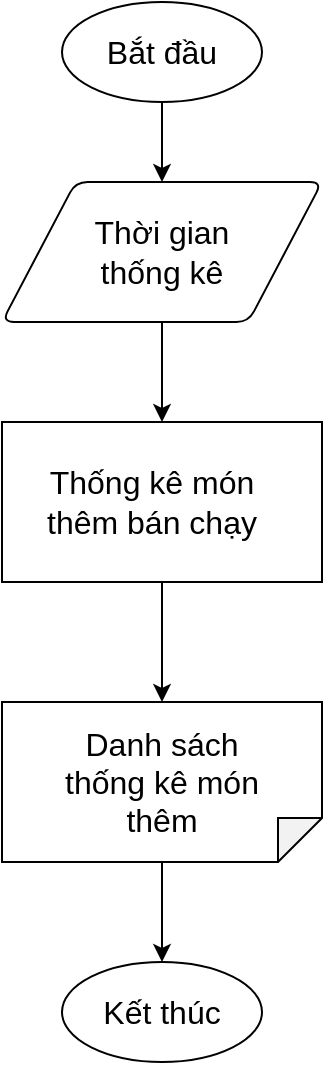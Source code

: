 <mxfile version="16.4.11" type="device"><diagram id="jQPGQIzFUVJGFa8voNB4" name="Page-1"><mxGraphModel dx="1038" dy="641" grid="1" gridSize="10" guides="1" tooltips="1" connect="1" arrows="1" fold="1" page="1" pageScale="1" pageWidth="850" pageHeight="1100" math="0" shadow="0"><root><mxCell id="0"/><mxCell id="1" parent="0"/><mxCell id="s2vi9mvox-uHo5OOFPQc-1" value="" style="strokeWidth=1;html=1;shape=mxgraph.flowchart.start_1;whiteSpace=wrap;fontStyle=0;fontSize=16;" vertex="1" parent="1"><mxGeometry x="320" y="90" width="100" height="50" as="geometry"/></mxCell><mxCell id="s2vi9mvox-uHo5OOFPQc-2" value="&lt;span style=&quot;font-size: 16px;&quot;&gt;&lt;font style=&quot;font-size: 16px;&quot;&gt;Bắt đầu&lt;/font&gt;&lt;/span&gt;" style="text;html=1;strokeColor=none;fillColor=none;align=center;verticalAlign=middle;whiteSpace=wrap;rounded=0;strokeWidth=1;fontStyle=0;fontSize=16;" vertex="1" parent="1"><mxGeometry x="340" y="100" width="60" height="30" as="geometry"/></mxCell><mxCell id="s2vi9mvox-uHo5OOFPQc-3" value="" style="endArrow=classic;html=1;rounded=0;fontSize=16;exitX=0.5;exitY=1;exitDx=0;exitDy=0;exitPerimeter=0;fontStyle=0;strokeWidth=1;" edge="1" parent="1" source="s2vi9mvox-uHo5OOFPQc-1"><mxGeometry width="50" height="50" relative="1" as="geometry"><mxPoint x="410" y="390" as="sourcePoint"/><mxPoint x="370" y="180" as="targetPoint"/></mxGeometry></mxCell><mxCell id="s2vi9mvox-uHo5OOFPQc-4" value="" style="shape=parallelogram;html=1;strokeWidth=1;perimeter=parallelogramPerimeter;whiteSpace=wrap;rounded=1;arcSize=12;size=0.23;fontSize=16;fontStyle=0" vertex="1" parent="1"><mxGeometry x="290" y="180" width="160" height="70" as="geometry"/></mxCell><mxCell id="s2vi9mvox-uHo5OOFPQc-5" value="Thời gian thống kê" style="text;html=1;strokeColor=none;fillColor=none;align=center;verticalAlign=middle;whiteSpace=wrap;rounded=0;fontSize=16;fontStyle=0;strokeWidth=1;" vertex="1" parent="1"><mxGeometry x="320" y="200" width="100" height="30" as="geometry"/></mxCell><mxCell id="s2vi9mvox-uHo5OOFPQc-6" value="" style="endArrow=classic;html=1;rounded=0;fontSize=16;strokeWidth=1;" edge="1" parent="1"><mxGeometry width="50" height="50" relative="1" as="geometry"><mxPoint x="370" y="250" as="sourcePoint"/><mxPoint x="370" y="300" as="targetPoint"/></mxGeometry></mxCell><mxCell id="s2vi9mvox-uHo5OOFPQc-7" value="" style="rounded=0;whiteSpace=wrap;html=1;fontSize=16;strokeWidth=1;" vertex="1" parent="1"><mxGeometry x="290" y="300" width="160" height="80" as="geometry"/></mxCell><mxCell id="s2vi9mvox-uHo5OOFPQc-8" value="Thống kê món thêm bán chạy" style="text;html=1;strokeColor=none;fillColor=none;align=center;verticalAlign=middle;whiteSpace=wrap;rounded=0;fontSize=16;fontStyle=0;strokeWidth=1;" vertex="1" parent="1"><mxGeometry x="305" y="325" width="120" height="30" as="geometry"/></mxCell><mxCell id="s2vi9mvox-uHo5OOFPQc-9" value="" style="endArrow=classic;html=1;rounded=0;fontSize=16;strokeWidth=1;" edge="1" parent="1"><mxGeometry width="50" height="50" relative="1" as="geometry"><mxPoint x="370" y="380" as="sourcePoint"/><mxPoint x="370" y="440" as="targetPoint"/></mxGeometry></mxCell><mxCell id="s2vi9mvox-uHo5OOFPQc-19" value="" style="endArrow=classic;html=1;rounded=0;fontSize=16;strokeWidth=1;exitX=1;exitY=0.5;exitDx=0;exitDy=0;exitPerimeter=0;" edge="1" parent="1" source="s2vi9mvox-uHo5OOFPQc-24"><mxGeometry width="50" height="50" relative="1" as="geometry"><mxPoint x="370.96" y="922.08" as="sourcePoint"/><mxPoint x="370" y="570" as="targetPoint"/></mxGeometry></mxCell><mxCell id="s2vi9mvox-uHo5OOFPQc-20" value="" style="strokeWidth=1;html=1;shape=mxgraph.flowchart.start_1;whiteSpace=wrap;fontStyle=0;fontSize=16;" vertex="1" parent="1"><mxGeometry x="320" y="570" width="100" height="50" as="geometry"/></mxCell><mxCell id="s2vi9mvox-uHo5OOFPQc-21" value="&lt;span style=&quot;font-size: 16px&quot;&gt;&lt;font style=&quot;font-size: 16px&quot;&gt;Kết thúc&lt;/font&gt;&lt;/span&gt;" style="text;html=1;strokeColor=none;fillColor=none;align=center;verticalAlign=middle;whiteSpace=wrap;rounded=0;strokeWidth=1;fontStyle=0;fontSize=16;" vertex="1" parent="1"><mxGeometry x="335" y="580" width="70" height="30" as="geometry"/></mxCell><mxCell id="s2vi9mvox-uHo5OOFPQc-24" value="" style="shape=note;whiteSpace=wrap;html=1;backgroundOutline=1;darkOpacity=0.05;fontSize=16;strokeWidth=1;rotation=90;size=22;" vertex="1" parent="1"><mxGeometry x="330" y="400" width="80" height="160" as="geometry"/></mxCell><mxCell id="s2vi9mvox-uHo5OOFPQc-25" value="&lt;span style=&quot;font-size: 16px ; background-color: rgb(255 , 255 , 255)&quot;&gt;Danh sách thống kê món thêm&lt;/span&gt;" style="text;html=1;strokeColor=none;fillColor=none;align=center;verticalAlign=middle;whiteSpace=wrap;rounded=0;" vertex="1" parent="1"><mxGeometry x="310" y="465" width="120" height="30" as="geometry"/></mxCell></root></mxGraphModel></diagram></mxfile>